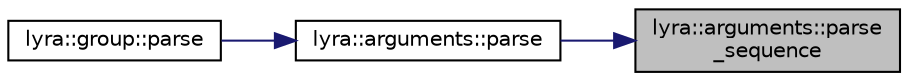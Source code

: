 digraph "lyra::arguments::parse_sequence"
{
 // INTERACTIVE_SVG=YES
 // LATEX_PDF_SIZE
  edge [fontname="Helvetica",fontsize="10",labelfontname="Helvetica",labelfontsize="10"];
  node [fontname="Helvetica",fontsize="10",shape=record];
  rankdir="RL";
  Node1 [label="lyra::arguments::parse\l_sequence",height=0.2,width=0.4,color="black", fillcolor="grey75", style="filled", fontcolor="black",tooltip=" "];
  Node1 -> Node2 [dir="back",color="midnightblue",fontsize="10",style="solid",fontname="Helvetica"];
  Node2 [label="lyra::arguments::parse",height=0.2,width=0.4,color="black", fillcolor="white", style="filled",URL="$classlyra_1_1arguments.html#abaa776f2a0b2c57de970cf35bd59c47c",tooltip=" "];
  Node2 -> Node3 [dir="back",color="midnightblue",fontsize="10",style="solid",fontname="Helvetica"];
  Node3 [label="lyra::group::parse",height=0.2,width=0.4,color="black", fillcolor="white", style="filled",URL="$classlyra_1_1group.html#a8b373ee89b9aa7d62c3a2045f4dc4a3c",tooltip=" "];
}
